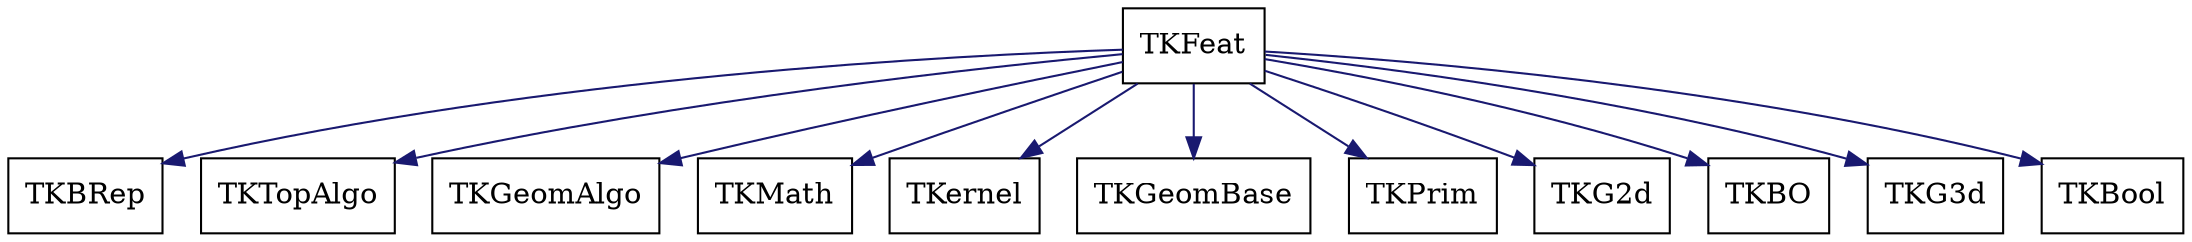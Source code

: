 digraph schema_TKFeat
{
	TKFeat [ URL = "toolkit_tkfeat.html", shape = box ]
	TKBRep [ URL = "toolkit_tkbrep.html" , shape = box ]
	TKFeat -> TKBRep [ color = "midnightblue", style = "solid" ]
	TKTopAlgo [ URL = "toolkit_tktopalgo.html" , shape = box ]
	TKFeat -> TKTopAlgo [ color = "midnightblue", style = "solid" ]
	TKGeomAlgo [ URL = "toolkit_tkgeomalgo.html" , shape = box ]
	TKFeat -> TKGeomAlgo [ color = "midnightblue", style = "solid" ]
	TKMath [ URL = "toolkit_tkmath.html" , shape = box ]
	TKFeat -> TKMath [ color = "midnightblue", style = "solid" ]
	TKernel [ URL = "toolkit_tkernel.html" , shape = box ]
	TKFeat -> TKernel [ color = "midnightblue", style = "solid" ]
	TKGeomBase [ URL = "toolkit_tkgeombase.html" , shape = box ]
	TKFeat -> TKGeomBase [ color = "midnightblue", style = "solid" ]
	TKPrim [ URL = "toolkit_tkprim.html" , shape = box ]
	TKFeat -> TKPrim [ color = "midnightblue", style = "solid" ]
	TKG2d [ URL = "toolkit_tkg2d.html" , shape = box ]
	TKFeat -> TKG2d [ color = "midnightblue", style = "solid" ]
	TKBO [ URL = "toolkit_tkbo.html" , shape = box ]
	TKFeat -> TKBO [ color = "midnightblue", style = "solid" ]
	TKG3d [ URL = "toolkit_tkg3d.html" , shape = box ]
	TKFeat -> TKG3d [ color = "midnightblue", style = "solid" ]
	TKBool [ URL = "toolkit_tkbool.html" , shape = box ]
	TKFeat -> TKBool [ color = "midnightblue", style = "solid" ]
	aspect = 1
}
